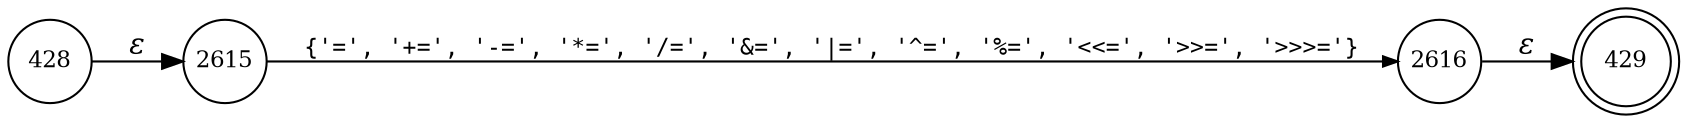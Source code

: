 digraph ATN {
rankdir=LR;
s429[fontsize=11, label="429", shape=doublecircle, fixedsize=true, width=.6];
s2615[fontsize=11,label="2615", shape=circle, fixedsize=true, width=.55, peripheries=1];
s2616[fontsize=11,label="2616", shape=circle, fixedsize=true, width=.55, peripheries=1];
s428[fontsize=11,label="428", shape=circle, fixedsize=true, width=.55, peripheries=1];
s428 -> s2615 [fontname="Times-Italic", label="&epsilon;"];
s2615 -> s2616 [fontsize=11, fontname="Courier", arrowsize=.7, label = "{'=', '+=', '-=', '*=', '/=', '&=', '|=', '^=', '%=', '<<=', '>>=', '>>>='}", arrowhead = normal];
s2616 -> s429 [fontname="Times-Italic", label="&epsilon;"];
}